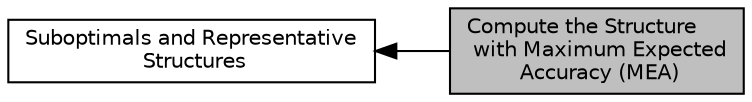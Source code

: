 digraph "Compute the Structure with Maximum Expected Accuracy (MEA)"
{
  bgcolor="transparent";
  edge [fontname="Helvetica",fontsize="10",labelfontname="Helvetica",labelfontsize="10"];
  node [fontname="Helvetica",fontsize="10",shape=box];
  rankdir=LR;
  Node0 [label="Compute the Structure\l with Maximum Expected\l Accuracy (MEA)",height=0.2,width=0.4,color="black", fillcolor="grey75", style="filled", fontcolor="black",tooltip=" "];
  Node1 [label="Suboptimals and Representative\l Structures",height=0.2,width=0.4,color="black",URL="$group__subopt__and__representatives.html",tooltip="Sample and enumerate suboptimal secondary structures from RNA sequence data."];
  Node1->Node0 [shape=plaintext, dir="back", style="solid"];
}
